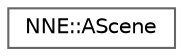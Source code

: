 digraph "Graphical Class Hierarchy"
{
 // LATEX_PDF_SIZE
  bgcolor="transparent";
  edge [fontname=Helvetica,fontsize=10,labelfontname=Helvetica,labelfontsize=10];
  node [fontname=Helvetica,fontsize=10,shape=box,height=0.2,width=0.4];
  rankdir="LR";
  Node0 [id="Node000000",label="NNE::AScene",height=0.2,width=0.4,color="grey40", fillcolor="white", style="filled",URL="$class_n_n_e_1_1_a_scene.html",tooltip="Very small scene container able to serialize and deserialize entities and a subset of components in a..."];
}
